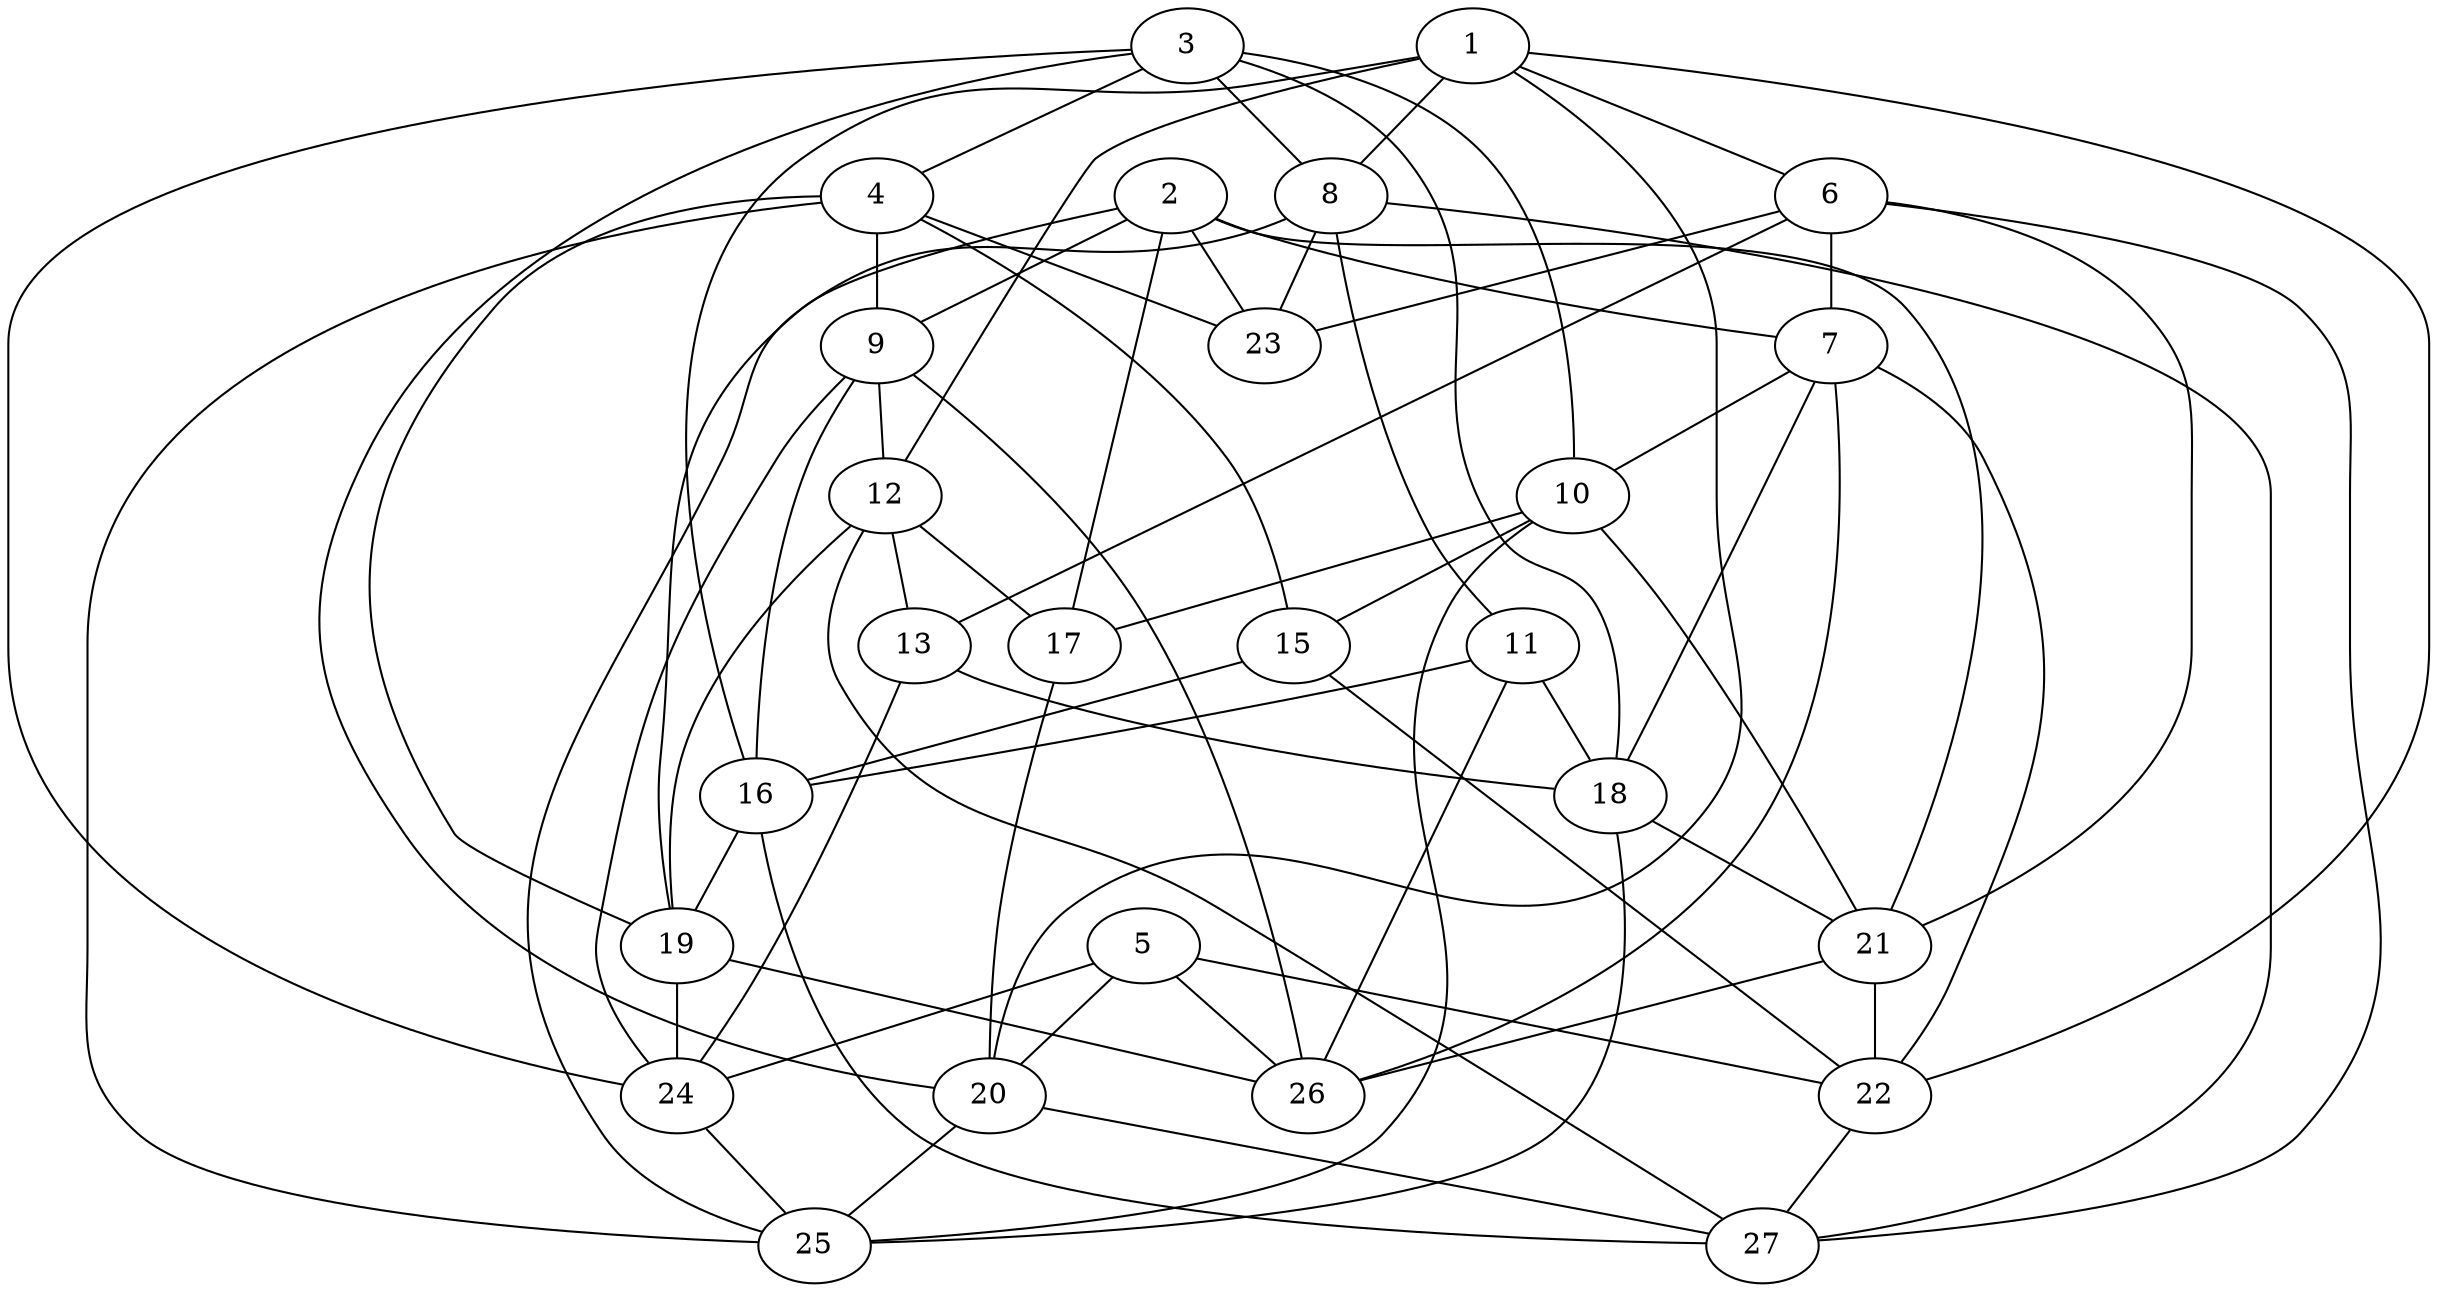 strict graph {
	1
	2
	3
	4
	5
	6
	7
	8
	9
	10
	11
	12
	13
	15
	16
	17
	18
	19
	20
	21
	22
	23
	24
	25
	26
	27
	1 -- 6
	1 -- 8
	1 -- 12
	1 -- 16
	1 -- 20
	1 -- 22
	2 -- 7
	2 -- 9
	2 -- 17
	2 -- 19
	2 -- 21
	2 -- 23
	3 -- 4
	3 -- 8
	3 -- 10
	3 -- 18
	3 -- 20
	3 -- 24
	4 -- 9
	4 -- 15
	4 -- 19
	4 -- 23
	4 -- 25
	5 -- 20
	5 -- 22
	5 -- 24
	5 -- 26
	6 -- 7
	6 -- 13
	6 -- 21
	6 -- 23
	6 -- 27
	7 -- 10
	7 -- 18
	7 -- 22
	7 -- 26
	8 -- 11
	8 -- 23
	8 -- 25
	8 -- 27
	9 -- 12
	9 -- 16
	9 -- 24
	9 -- 26
	10 -- 15
	10 -- 17
	10 -- 21
	10 -- 25
	11 -- 16
	11 -- 18
	11 -- 26
	12 -- 13
	12 -- 17
	12 -- 19
	12 -- 27
	13 -- 18
	13 -- 24
	15 -- 16
	15 -- 22
	16 -- 19
	16 -- 27
	17 -- 20
	18 -- 21
	18 -- 25
	19 -- 24
	19 -- 26
	20 -- 25
	20 -- 27
	21 -- 22
	21 -- 26
	22 -- 27
	24 -- 25
}